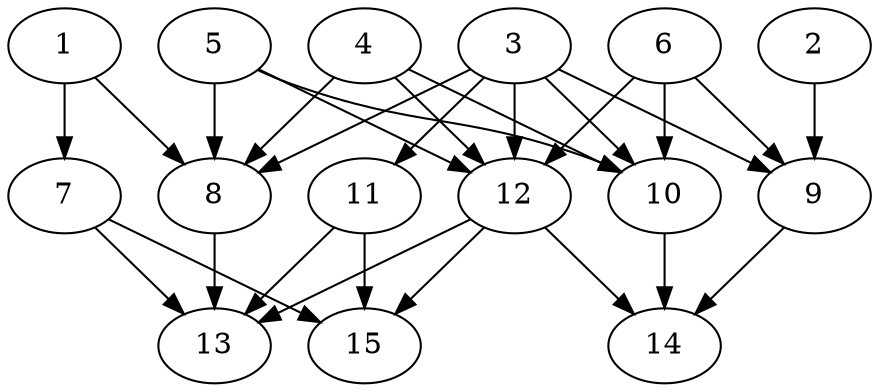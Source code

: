 // DAG automatically generated by daggen at Thu Oct  3 13:59:26 2019
// ./daggen --dot -n 15 --ccr 0.3 --fat 0.7 --regular 0.7 --density 0.6 --mindata 5242880 --maxdata 52428800 
digraph G {
  1 [size="68437333", alpha="0.07", expect_size="20531200"] 
  1 -> 7 [size ="20531200"]
  1 -> 8 [size ="20531200"]
  2 [size="33109333", alpha="0.14", expect_size="9932800"] 
  2 -> 9 [size ="9932800"]
  3 [size="68567040", alpha="0.12", expect_size="20570112"] 
  3 -> 8 [size ="20570112"]
  3 -> 9 [size ="20570112"]
  3 -> 10 [size ="20570112"]
  3 -> 11 [size ="20570112"]
  3 -> 12 [size ="20570112"]
  4 [size="29453653", alpha="0.04", expect_size="8836096"] 
  4 -> 8 [size ="8836096"]
  4 -> 10 [size ="8836096"]
  4 -> 12 [size ="8836096"]
  5 [size="86807893", alpha="0.05", expect_size="26042368"] 
  5 -> 8 [size ="26042368"]
  5 -> 10 [size ="26042368"]
  5 -> 12 [size ="26042368"]
  6 [size="50636800", alpha="0.01", expect_size="15191040"] 
  6 -> 9 [size ="15191040"]
  6 -> 10 [size ="15191040"]
  6 -> 12 [size ="15191040"]
  7 [size="87842133", alpha="0.06", expect_size="26352640"] 
  7 -> 13 [size ="26352640"]
  7 -> 15 [size ="26352640"]
  8 [size="75342507", alpha="0.01", expect_size="22602752"] 
  8 -> 13 [size ="22602752"]
  9 [size="80145067", alpha="0.16", expect_size="24043520"] 
  9 -> 14 [size ="24043520"]
  10 [size="32426667", alpha="0.11", expect_size="9728000"] 
  10 -> 14 [size ="9728000"]
  11 [size="172800000", alpha="0.11", expect_size="51840000"] 
  11 -> 13 [size ="51840000"]
  11 -> 15 [size ="51840000"]
  12 [size="73338880", alpha="0.18", expect_size="22001664"] 
  12 -> 13 [size ="22001664"]
  12 -> 14 [size ="22001664"]
  12 -> 15 [size ="22001664"]
  13 [size="23111680", alpha="0.14", expect_size="6933504"] 
  14 [size="119115093", alpha="0.19", expect_size="35734528"] 
  15 [size="150097920", alpha="0.08", expect_size="45029376"] 
}

